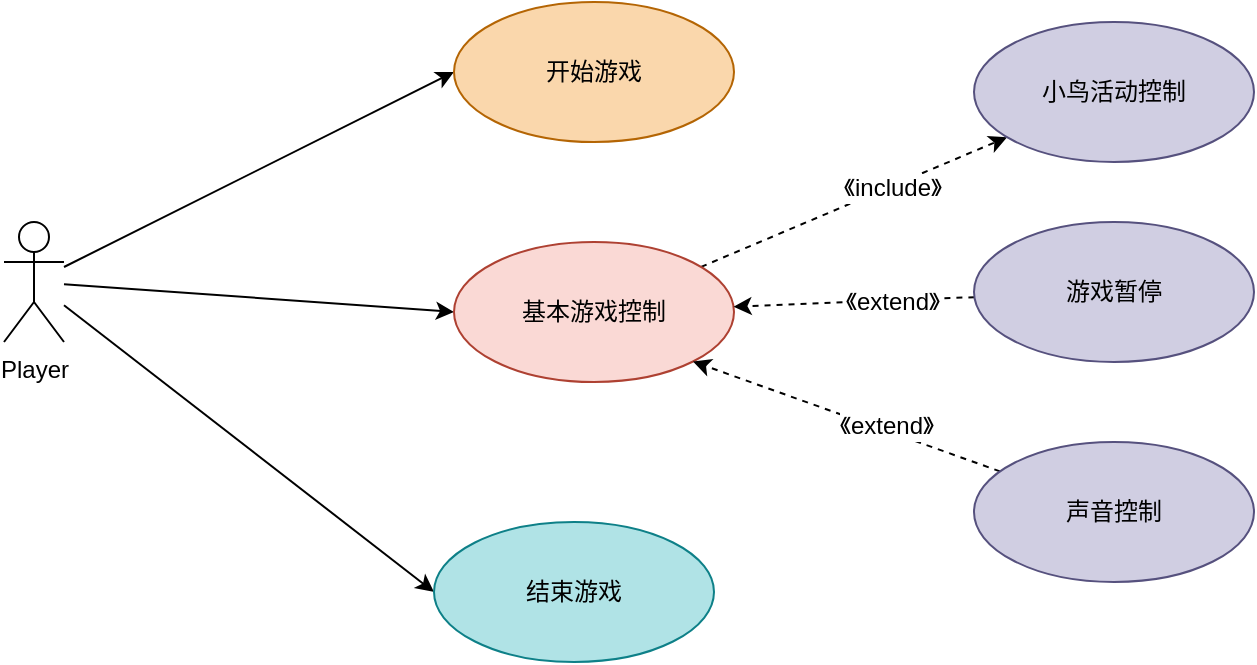 <mxfile version="10.7.7" type="github"><diagram id="cGU_0z-kbLONXrqhuFEL" name="use case"><mxGraphModel dx="1392" dy="764" grid="1" gridSize="10" guides="1" tooltips="1" connect="1" arrows="1" fold="1" page="1" pageScale="1" pageWidth="827" pageHeight="1169" math="0" shadow="0"><root><mxCell id="0"/><mxCell id="1" parent="0"/><mxCell id="Mp3eOezm_Z_0d8_70qIF-6" style="rounded=0;orthogonalLoop=1;jettySize=auto;html=1;entryX=0;entryY=0.5;entryDx=0;entryDy=0;" parent="1" source="Mp3eOezm_Z_0d8_70qIF-1" target="Mp3eOezm_Z_0d8_70qIF-5" edge="1"><mxGeometry relative="1" as="geometry"/></mxCell><mxCell id="Mp3eOezm_Z_0d8_70qIF-11" style="edgeStyle=none;rounded=0;orthogonalLoop=1;jettySize=auto;html=1;entryX=0;entryY=0.5;entryDx=0;entryDy=0;" parent="1" source="Mp3eOezm_Z_0d8_70qIF-1" target="Mp3eOezm_Z_0d8_70qIF-9" edge="1"><mxGeometry relative="1" as="geometry"/></mxCell><mxCell id="Mp3eOezm_Z_0d8_70qIF-12" style="edgeStyle=none;rounded=0;orthogonalLoop=1;jettySize=auto;html=1;entryX=0;entryY=0.5;entryDx=0;entryDy=0;" parent="1" source="Mp3eOezm_Z_0d8_70qIF-1" target="Mp3eOezm_Z_0d8_70qIF-10" edge="1"><mxGeometry relative="1" as="geometry"/></mxCell><mxCell id="Mp3eOezm_Z_0d8_70qIF-1" value="Player" style="shape=umlActor;verticalLabelPosition=bottom;labelBackgroundColor=#ffffff;verticalAlign=top;html=1;" parent="1" vertex="1"><mxGeometry x="135" y="230" width="30" height="60" as="geometry"/></mxCell><mxCell id="Mp3eOezm_Z_0d8_70qIF-5" value="开始游戏" style="ellipse;whiteSpace=wrap;html=1;fillColor=#fad7ac;strokeColor=#b46504;" parent="1" vertex="1"><mxGeometry x="360" y="120" width="140" height="70" as="geometry"/></mxCell><mxCell id="Mp3eOezm_Z_0d8_70qIF-14" value="" style="edgeStyle=none;rounded=0;orthogonalLoop=1;jettySize=auto;html=1;dashed=1;" parent="1" source="Mp3eOezm_Z_0d8_70qIF-9" target="Mp3eOezm_Z_0d8_70qIF-13" edge="1"><mxGeometry relative="1" as="geometry"/></mxCell><mxCell id="Mp3eOezm_Z_0d8_70qIF-21" value="《include》" style="text;html=1;resizable=0;points=[];align=center;verticalAlign=middle;labelBackgroundColor=#ffffff;" parent="Mp3eOezm_Z_0d8_70qIF-14" vertex="1" connectable="0"><mxGeometry x="0.232" y="-1" relative="1" as="geometry"><mxPoint y="-1" as="offset"/></mxGeometry></mxCell><mxCell id="Mp3eOezm_Z_0d8_70qIF-9" value="基本游戏控制" style="ellipse;whiteSpace=wrap;html=1;fillColor=#fad9d5;strokeColor=#ae4132;" parent="1" vertex="1"><mxGeometry x="360" y="240" width="140" height="70" as="geometry"/></mxCell><mxCell id="Mp3eOezm_Z_0d8_70qIF-13" value="小鸟活动控制" style="ellipse;whiteSpace=wrap;html=1;fillColor=#d0cee2;strokeColor=#56517e;" parent="1" vertex="1"><mxGeometry x="620" y="130" width="140" height="70" as="geometry"/></mxCell><mxCell id="Mp3eOezm_Z_0d8_70qIF-10" value="结束游戏" style="ellipse;whiteSpace=wrap;html=1;fillColor=#b0e3e6;strokeColor=#0e8088;" parent="1" vertex="1"><mxGeometry x="350" y="380" width="140" height="70" as="geometry"/></mxCell><mxCell id="Mp3eOezm_Z_0d8_70qIF-17" style="edgeStyle=none;rounded=0;orthogonalLoop=1;jettySize=auto;html=1;dashed=1;" parent="1" source="Mp3eOezm_Z_0d8_70qIF-15" target="Mp3eOezm_Z_0d8_70qIF-9" edge="1"><mxGeometry relative="1" as="geometry"/></mxCell><mxCell id="Mp3eOezm_Z_0d8_70qIF-20" value="《extend》" style="text;html=1;resizable=0;points=[];align=center;verticalAlign=middle;labelBackgroundColor=#ffffff;" parent="Mp3eOezm_Z_0d8_70qIF-17" vertex="1" connectable="0"><mxGeometry x="-0.299" y="1" relative="1" as="geometry"><mxPoint as="offset"/></mxGeometry></mxCell><mxCell id="Mp3eOezm_Z_0d8_70qIF-15" value="游戏暂停" style="ellipse;whiteSpace=wrap;html=1;fillColor=#d0cee2;strokeColor=#56517e;" parent="1" vertex="1"><mxGeometry x="620" y="230" width="140" height="70" as="geometry"/></mxCell><mxCell id="Mp3eOezm_Z_0d8_70qIF-18" style="edgeStyle=none;rounded=0;orthogonalLoop=1;jettySize=auto;html=1;entryX=1;entryY=1;entryDx=0;entryDy=0;dashed=1;" parent="1" source="Mp3eOezm_Z_0d8_70qIF-16" target="Mp3eOezm_Z_0d8_70qIF-9" edge="1"><mxGeometry relative="1" as="geometry"/></mxCell><mxCell id="Mp3eOezm_Z_0d8_70qIF-19" value="《extend》" style="text;html=1;resizable=0;points=[];align=center;verticalAlign=middle;labelBackgroundColor=#ffffff;" parent="Mp3eOezm_Z_0d8_70qIF-18" vertex="1" connectable="0"><mxGeometry x="-0.238" y="-2" relative="1" as="geometry"><mxPoint as="offset"/></mxGeometry></mxCell><mxCell id="Mp3eOezm_Z_0d8_70qIF-16" value="声音控制" style="ellipse;whiteSpace=wrap;html=1;fillColor=#d0cee2;strokeColor=#56517e;" parent="1" vertex="1"><mxGeometry x="620" y="340" width="140" height="70" as="geometry"/></mxCell></root></mxGraphModel></diagram><diagram id="-kEzLVmwkuV6S_gsjr8d" name="outline sequence"><mxGraphModel dx="2219" dy="715" grid="1" gridSize="10" guides="1" tooltips="1" connect="1" arrows="1" fold="1" page="1" pageScale="1" pageWidth="827" pageHeight="1169" math="0" shadow="0"><root><mxCell id="2bMXE_zs6YajOqtias5_-0"/><mxCell id="2bMXE_zs6YajOqtias5_-1" parent="2bMXE_zs6YajOqtias5_-0"/><mxCell id="HR8izb9Fbo1dIrbfiMkK-36" value="总时序图" style="shape=umlFrame;whiteSpace=wrap;html=1;fillColor=#b0e3e6;strokeColor=#0e8088;" vertex="1" parent="2bMXE_zs6YajOqtias5_-1"><mxGeometry x="-260" y="50" width="930" height="470" as="geometry"/></mxCell><mxCell id="HR8izb9Fbo1dIrbfiMkK-0" value=":MainActivity" style="shape=umlLifeline;perimeter=lifelinePerimeter;whiteSpace=wrap;html=1;container=1;collapsible=0;recursiveResize=0;outlineConnect=0;fillColor=#d0cee2;strokeColor=#56517e;" vertex="1" parent="2bMXE_zs6YajOqtias5_-1"><mxGeometry x="210" y="80" width="100" height="430" as="geometry"/></mxCell><mxCell id="HR8izb9Fbo1dIrbfiMkK-13" value="" style="html=1;points=[];perimeter=orthogonalPerimeter;fillColor=#b0e3e6;strokeColor=#0e8088;" vertex="1" parent="HR8izb9Fbo1dIrbfiMkK-0"><mxGeometry x="45" y="140" width="10" height="80" as="geometry"/></mxCell><mxCell id="HR8izb9Fbo1dIrbfiMkK-1" value="" style="shape=umlLifeline;participant=umlActor;perimeter=lifelinePerimeter;whiteSpace=wrap;html=1;container=1;collapsible=0;recursiveResize=0;verticalAlign=top;spacingTop=36;labelBackgroundColor=#ffffff;outlineConnect=0;fillColor=#fad9d5;strokeColor=#ae4132;" vertex="1" parent="2bMXE_zs6YajOqtias5_-1"><mxGeometry x="-190" y="80" width="20" height="440" as="geometry"/></mxCell><mxCell id="HR8izb9Fbo1dIrbfiMkK-25" value="" style="html=1;points=[];perimeter=orthogonalPerimeter;fillColor=#fad9d5;strokeColor=#ae4132;" vertex="1" parent="HR8izb9Fbo1dIrbfiMkK-1"><mxGeometry x="5" y="70" width="10" height="350" as="geometry"/></mxCell><mxCell id="HR8izb9Fbo1dIrbfiMkK-2" value=":GameView" style="shape=umlLifeline;perimeter=lifelinePerimeter;whiteSpace=wrap;html=1;container=1;collapsible=0;recursiveResize=0;outlineConnect=0;fillColor=#d0cee2;strokeColor=#56517e;" vertex="1" parent="2bMXE_zs6YajOqtias5_-1"><mxGeometry x="510" y="80" width="100" height="430" as="geometry"/></mxCell><mxCell id="HR8izb9Fbo1dIrbfiMkK-17" value="" style="html=1;points=[];perimeter=orthogonalPerimeter;fillColor=#b0e3e6;strokeColor=#0e8088;" vertex="1" parent="HR8izb9Fbo1dIrbfiMkK-2"><mxGeometry x="45" y="210" width="10" height="210" as="geometry"/></mxCell><mxCell id="HR8izb9Fbo1dIrbfiMkK-31" value="8.数据更新" style="html=1;verticalAlign=bottom;startArrow=oval;startFill=1;endArrow=block;startSize=8;fillColor=#b0e3e6;strokeColor=#0e8088;" edge="1" parent="HR8izb9Fbo1dIrbfiMkK-2" target="HR8izb9Fbo1dIrbfiMkK-32"><mxGeometry width="60" relative="1" as="geometry"><mxPoint x="50" y="340" as="sourcePoint"/><mxPoint x="110" y="340" as="targetPoint"/></mxGeometry></mxCell><mxCell id="HR8izb9Fbo1dIrbfiMkK-3" value=":GameController" style="shape=umlLifeline;perimeter=lifelinePerimeter;whiteSpace=wrap;html=1;container=1;collapsible=0;recursiveResize=0;outlineConnect=0;fillColor=#d0cee2;strokeColor=#56517e;" vertex="1" parent="2bMXE_zs6YajOqtias5_-1"><mxGeometry x="363" y="80" width="100" height="430" as="geometry"/></mxCell><mxCell id="HR8izb9Fbo1dIrbfiMkK-15" value="" style="html=1;points=[];perimeter=orthogonalPerimeter;fillColor=#b0e3e6;strokeColor=#0e8088;" vertex="1" parent="HR8izb9Fbo1dIrbfiMkK-3"><mxGeometry x="45" y="170" width="10" height="80" as="geometry"/></mxCell><mxCell id="HR8izb9Fbo1dIrbfiMkK-32" value="" style="html=1;points=[];perimeter=orthogonalPerimeter;fillColor=#b0e3e6;strokeColor=#0e8088;" vertex="1" parent="HR8izb9Fbo1dIrbfiMkK-3"><mxGeometry x="45" y="320" width="10" height="80" as="geometry"/></mxCell><mxCell id="HR8izb9Fbo1dIrbfiMkK-33" value="9.页面更新" style="html=1;verticalAlign=bottom;startArrow=oval;startFill=1;endArrow=block;startSize=8;fillColor=#b0e3e6;strokeColor=#0e8088;" edge="1" parent="HR8izb9Fbo1dIrbfiMkK-3" target="HR8izb9Fbo1dIrbfiMkK-17"><mxGeometry width="60" relative="1" as="geometry"><mxPoint x="47" y="370" as="sourcePoint"/><mxPoint x="107" y="370" as="targetPoint"/></mxGeometry></mxCell><mxCell id="HR8izb9Fbo1dIrbfiMkK-4" value=":StartActivity" style="shape=umlLifeline;perimeter=lifelinePerimeter;whiteSpace=wrap;html=1;container=1;collapsible=0;recursiveResize=0;outlineConnect=0;fillColor=#d0cee2;strokeColor=#56517e;" vertex="1" parent="2bMXE_zs6YajOqtias5_-1"><mxGeometry x="60" y="80" width="100" height="430" as="geometry"/></mxCell><mxCell id="HR8izb9Fbo1dIrbfiMkK-11" value="" style="html=1;points=[];perimeter=orthogonalPerimeter;fillColor=#b0e3e6;strokeColor=#0e8088;" vertex="1" parent="HR8izb9Fbo1dIrbfiMkK-4"><mxGeometry x="45" y="100" width="10" height="80" as="geometry"/></mxCell><mxCell id="HR8izb9Fbo1dIrbfiMkK-5" value=":StartView" style="shape=umlLifeline;perimeter=lifelinePerimeter;whiteSpace=wrap;html=1;container=1;collapsible=0;recursiveResize=0;outlineConnect=0;fillColor=#d0cee2;strokeColor=#56517e;" vertex="1" parent="2bMXE_zs6YajOqtias5_-1"><mxGeometry x="-100" y="80" width="100" height="430" as="geometry"/></mxCell><mxCell id="HR8izb9Fbo1dIrbfiMkK-8" value="" style="html=1;points=[];perimeter=orthogonalPerimeter;fillColor=#b0e3e6;strokeColor=#0e8088;" vertex="1" parent="HR8izb9Fbo1dIrbfiMkK-5"><mxGeometry x="45" y="80" width="10" height="80" as="geometry"/></mxCell><mxCell id="HR8izb9Fbo1dIrbfiMkK-9" value="1.开始游戏" style="html=1;verticalAlign=bottom;startArrow=oval;endArrow=block;startSize=8;fillColor=#b0e3e6;strokeColor=#0e8088;" edge="1" target="HR8izb9Fbo1dIrbfiMkK-8" parent="2bMXE_zs6YajOqtias5_-1" source="HR8izb9Fbo1dIrbfiMkK-1"><mxGeometry relative="1" as="geometry"><mxPoint x="-115" y="160" as="sourcePoint"/><Array as="points"><mxPoint x="-110" y="170"/></Array></mxGeometry></mxCell><mxCell id="HR8izb9Fbo1dIrbfiMkK-12" value="2.页面跳转" style="html=1;verticalAlign=bottom;startArrow=oval;endArrow=block;startSize=8;exitX=0.9;exitY=0.313;exitDx=0;exitDy=0;exitPerimeter=0;fillColor=#b0e3e6;strokeColor=#0e8088;" edge="1" target="HR8izb9Fbo1dIrbfiMkK-11" parent="2bMXE_zs6YajOqtias5_-1" source="HR8izb9Fbo1dIrbfiMkK-8"><mxGeometry relative="1" as="geometry"><mxPoint x="45" y="160" as="sourcePoint"/></mxGeometry></mxCell><mxCell id="HR8izb9Fbo1dIrbfiMkK-14" value="3.初始化游戏" style="html=1;verticalAlign=bottom;startArrow=oval;endArrow=block;startSize=8;fillColor=#b0e3e6;strokeColor=#0e8088;" edge="1" target="HR8izb9Fbo1dIrbfiMkK-13" parent="2bMXE_zs6YajOqtias5_-1"><mxGeometry relative="1" as="geometry"><mxPoint x="110" y="220" as="sourcePoint"/></mxGeometry></mxCell><mxCell id="HR8izb9Fbo1dIrbfiMkK-16" value="4.初始化游戏数据" style="html=1;verticalAlign=bottom;startArrow=oval;endArrow=block;startSize=8;fillColor=#b0e3e6;strokeColor=#0e8088;" edge="1" target="HR8izb9Fbo1dIrbfiMkK-15" parent="2bMXE_zs6YajOqtias5_-1" source="HR8izb9Fbo1dIrbfiMkK-13"><mxGeometry relative="1" as="geometry"><mxPoint x="348" y="250" as="sourcePoint"/></mxGeometry></mxCell><mxCell id="HR8izb9Fbo1dIrbfiMkK-18" value="5.显示初始化界面" style="html=1;verticalAlign=bottom;startArrow=oval;endArrow=block;startSize=8;fillColor=#b0e3e6;strokeColor=#0e8088;" edge="1" target="HR8izb9Fbo1dIrbfiMkK-17" parent="2bMXE_zs6YajOqtias5_-1" source="HR8izb9Fbo1dIrbfiMkK-15"><mxGeometry relative="1" as="geometry"><mxPoint x="495" y="290" as="sourcePoint"/></mxGeometry></mxCell><mxCell id="HR8izb9Fbo1dIrbfiMkK-24" value="6.初始化界面显示" style="html=1;verticalAlign=bottom;endArrow=open;dashed=1;endSize=8;fillColor=#b0e3e6;strokeColor=#0e8088;" edge="1" parent="2bMXE_zs6YajOqtias5_-1" source="HR8izb9Fbo1dIrbfiMkK-17" target="HR8izb9Fbo1dIrbfiMkK-1"><mxGeometry relative="1" as="geometry"><mxPoint x="-100" y="400" as="sourcePoint"/><mxPoint x="-180" y="400" as="targetPoint"/><Array as="points"><mxPoint x="130" y="350"/></Array></mxGeometry></mxCell><mxCell id="HR8izb9Fbo1dIrbfiMkK-29" value="7.游戏控制消息&lt;br&gt;" style="html=1;verticalAlign=bottom;startArrow=oval;startFill=1;endArrow=block;startSize=8;fillColor=#b0e3e6;strokeColor=#0e8088;" edge="1" parent="2bMXE_zs6YajOqtias5_-1" source="HR8izb9Fbo1dIrbfiMkK-1" target="HR8izb9Fbo1dIrbfiMkK-17"><mxGeometry width="60" relative="1" as="geometry"><mxPoint x="-190" y="530" as="sourcePoint"/><mxPoint x="-130" y="530" as="targetPoint"/><Array as="points"><mxPoint x="190" y="385"/></Array></mxGeometry></mxCell><mxCell id="HR8izb9Fbo1dIrbfiMkK-34" value="10.更新页面显示" style="html=1;verticalAlign=bottom;endArrow=open;dashed=1;endSize=8;exitX=0;exitY=0.962;exitDx=0;exitDy=0;exitPerimeter=0;fillColor=#b0e3e6;strokeColor=#0e8088;" edge="1" parent="2bMXE_zs6YajOqtias5_-1" source="HR8izb9Fbo1dIrbfiMkK-17"><mxGeometry relative="1" as="geometry"><mxPoint x="-100" y="450" as="sourcePoint"/><mxPoint x="-180" y="490" as="targetPoint"/></mxGeometry></mxCell></root></mxGraphModel></diagram><diagram id="jC_dAheLz4bW0mkyaGHr" name="main class"><mxGraphModel dx="1392" dy="1884" grid="1" gridSize="10" guides="1" tooltips="1" connect="1" arrows="1" fold="1" page="1" pageScale="1" pageWidth="827" pageHeight="1169" math="0" shadow="0"><root><mxCell id="w58skL9nyzMr3KZXkqZD-0"/><mxCell id="w58skL9nyzMr3KZXkqZD-1" parent="w58skL9nyzMr3KZXkqZD-0"/><mxCell id="w58skL9nyzMr3KZXkqZD-6" value="Bird" style="swimlane;fontStyle=0;childLayout=stackLayout;horizontal=1;startSize=26;fillColor=#b1ddf0;horizontalStack=0;resizeParent=1;resizeParentMax=0;resizeLast=0;collapsible=1;marginBottom=0;strokeColor=#10739e;" vertex="1" parent="w58skL9nyzMr3KZXkqZD-1"><mxGeometry x="210" y="170" width="140" height="104" as="geometry"/></mxCell><mxCell id="w58skL9nyzMr3KZXkqZD-7" value="+ x: Integer" style="text;strokeColor=#10739e;fillColor=#b1ddf0;align=left;verticalAlign=top;spacingLeft=4;spacingRight=4;overflow=hidden;rotatable=0;points=[[0,0.5],[1,0.5]];portConstraint=eastwest;" vertex="1" parent="w58skL9nyzMr3KZXkqZD-6"><mxGeometry y="26" width="140" height="26" as="geometry"/></mxCell><mxCell id="w58skL9nyzMr3KZXkqZD-8" value="+ y: Integer" style="text;strokeColor=#10739e;fillColor=#b1ddf0;align=left;verticalAlign=top;spacingLeft=4;spacingRight=4;overflow=hidden;rotatable=0;points=[[0,0.5],[1,0.5]];portConstraint=eastwest;" vertex="1" parent="w58skL9nyzMr3KZXkqZD-6"><mxGeometry y="52" width="140" height="26" as="geometry"/></mxCell><mxCell id="w58skL9nyzMr3KZXkqZD-9" value="+ resRectList: List&lt;Rect&gt;" style="text;strokeColor=#10739e;fillColor=#b1ddf0;align=left;verticalAlign=top;spacingLeft=4;spacingRight=4;overflow=hidden;rotatable=0;points=[[0,0.5],[1,0.5]];portConstraint=eastwest;" vertex="1" parent="w58skL9nyzMr3KZXkqZD-6"><mxGeometry y="78" width="140" height="26" as="geometry"/></mxCell><mxCell id="w58skL9nyzMr3KZXkqZD-10" value="Pillar" style="swimlane;fontStyle=0;childLayout=stackLayout;horizontal=1;startSize=26;fillColor=#b1ddf0;horizontalStack=0;resizeParent=1;resizeParentMax=0;resizeLast=0;collapsible=1;marginBottom=0;strokeColor=#10739e;" vertex="1" parent="w58skL9nyzMr3KZXkqZD-1"><mxGeometry x="490" y="170" width="140" height="104" as="geometry"/></mxCell><mxCell id="w58skL9nyzMr3KZXkqZD-32" value="Extends" style="endArrow=block;endSize=16;endFill=0;html=1;entryX=0.543;entryY=1.038;entryDx=0;entryDy=0;entryPerimeter=0;edgeStyle=orthogonalEdgeStyle;fillColor=#d0cee2;strokeColor=#56517e;" edge="1" parent="w58skL9nyzMr3KZXkqZD-10" target="w58skL9nyzMr3KZXkqZD-31"><mxGeometry width="160" relative="1" as="geometry"><mxPoint x="90" as="sourcePoint"/><mxPoint x="250" as="targetPoint"/><Array as="points"><mxPoint x="90" y="-50"/><mxPoint x="-74" y="-50"/></Array></mxGeometry></mxCell><mxCell id="w58skL9nyzMr3KZXkqZD-11" value="+ x: Integer" style="text;strokeColor=#10739e;fillColor=#b1ddf0;align=left;verticalAlign=top;spacingLeft=4;spacingRight=4;overflow=hidden;rotatable=0;points=[[0,0.5],[1,0.5]];portConstraint=eastwest;" vertex="1" parent="w58skL9nyzMr3KZXkqZD-10"><mxGeometry y="26" width="140" height="26" as="geometry"/></mxCell><mxCell id="w58skL9nyzMr3KZXkqZD-12" value="+ y: Integer" style="text;strokeColor=#10739e;fillColor=#b1ddf0;align=left;verticalAlign=top;spacingLeft=4;spacingRight=4;overflow=hidden;rotatable=0;points=[[0,0.5],[1,0.5]];portConstraint=eastwest;" vertex="1" parent="w58skL9nyzMr3KZXkqZD-10"><mxGeometry y="52" width="140" height="26" as="geometry"/></mxCell><mxCell id="w58skL9nyzMr3KZXkqZD-13" value="+ resRectList: List&lt;Rect&gt;" style="text;strokeColor=#10739e;fillColor=#b1ddf0;align=left;verticalAlign=top;spacingLeft=4;spacingRight=4;overflow=hidden;rotatable=0;points=[[0,0.5],[1,0.5]];portConstraint=eastwest;" vertex="1" parent="w58skL9nyzMr3KZXkqZD-10"><mxGeometry y="78" width="140" height="26" as="geometry"/></mxCell><mxCell id="w58skL9nyzMr3KZXkqZD-28" value="Blcok" style="swimlane;fontStyle=0;childLayout=stackLayout;horizontal=1;startSize=26;fillColor=#b1ddf0;horizontalStack=0;resizeParent=1;resizeParentMax=0;resizeLast=0;collapsible=1;marginBottom=0;strokeColor=#10739e;" vertex="1" parent="w58skL9nyzMr3KZXkqZD-1"><mxGeometry x="340" y="-26" width="140" height="104" as="geometry"/></mxCell><mxCell id="w58skL9nyzMr3KZXkqZD-29" value="+ x: Integer" style="text;strokeColor=#10739e;fillColor=#b1ddf0;align=left;verticalAlign=top;spacingLeft=4;spacingRight=4;overflow=hidden;rotatable=0;points=[[0,0.5],[1,0.5]];portConstraint=eastwest;" vertex="1" parent="w58skL9nyzMr3KZXkqZD-28"><mxGeometry y="26" width="140" height="26" as="geometry"/></mxCell><mxCell id="w58skL9nyzMr3KZXkqZD-30" value="+ y: Integer" style="text;strokeColor=#10739e;fillColor=#b1ddf0;align=left;verticalAlign=top;spacingLeft=4;spacingRight=4;overflow=hidden;rotatable=0;points=[[0,0.5],[1,0.5]];portConstraint=eastwest;" vertex="1" parent="w58skL9nyzMr3KZXkqZD-28"><mxGeometry y="52" width="140" height="26" as="geometry"/></mxCell><mxCell id="w58skL9nyzMr3KZXkqZD-31" value="+ resRectList: List&lt;Rect&gt;" style="text;strokeColor=#10739e;fillColor=#b1ddf0;align=left;verticalAlign=top;spacingLeft=4;spacingRight=4;overflow=hidden;rotatable=0;points=[[0,0.5],[1,0.5]];portConstraint=eastwest;" vertex="1" parent="w58skL9nyzMr3KZXkqZD-28"><mxGeometry y="78" width="140" height="26" as="geometry"/></mxCell><mxCell id="w58skL9nyzMr3KZXkqZD-27" value="Extends" style="endArrow=block;endSize=16;endFill=0;html=1;entryX=0.557;entryY=1.077;entryDx=0;entryDy=0;entryPerimeter=0;edgeStyle=orthogonalEdgeStyle;fillColor=#d0cee2;strokeColor=#56517e;" edge="1" parent="w58skL9nyzMr3KZXkqZD-1" source="w58skL9nyzMr3KZXkqZD-6" target="w58skL9nyzMr3KZXkqZD-31"><mxGeometry width="160" relative="1" as="geometry"><mxPoint x="290" y="170" as="sourcePoint"/><mxPoint x="450" y="170" as="targetPoint"/><Array as="points"><mxPoint x="280" y="120"/><mxPoint x="418" y="120"/></Array></mxGeometry></mxCell><mxCell id="w58skL9nyzMr3KZXkqZD-35" value="GameController" style="swimlane;fontStyle=0;childLayout=stackLayout;horizontal=1;startSize=26;fillColor=#b1ddf0;horizontalStack=0;resizeParent=1;resizeParentMax=0;resizeLast=0;collapsible=1;marginBottom=0;strokeColor=#10739e;" vertex="1" parent="w58skL9nyzMr3KZXkqZD-1"><mxGeometry x="70" y="13" width="140" height="104" as="geometry"/></mxCell><mxCell id="w58skL9nyzMr3KZXkqZD-39" value="1" style="endArrow=open;html=1;endSize=12;startArrow=diamondThin;startSize=14;startFill=1;edgeStyle=orthogonalEdgeStyle;align=left;verticalAlign=bottom;fillColor=#d0cee2;strokeColor=#56517e;" edge="1" parent="w58skL9nyzMr3KZXkqZD-35" target="w58skL9nyzMr3KZXkqZD-30"><mxGeometry x="-1" y="3" relative="1" as="geometry"><mxPoint x="140" y="22" as="sourcePoint"/><mxPoint x="290" y="22" as="targetPoint"/><Array as="points"><mxPoint x="270" y="22"/><mxPoint x="270" y="22"/></Array></mxGeometry></mxCell><mxCell id="w58skL9nyzMr3KZXkqZD-43" value="+ bird: Block" style="text;strokeColor=#10739e;fillColor=#b1ddf0;align=left;verticalAlign=top;spacingLeft=4;spacingRight=4;overflow=hidden;rotatable=0;points=[[0,0.5],[1,0.5]];portConstraint=eastwest;" vertex="1" parent="w58skL9nyzMr3KZXkqZD-35"><mxGeometry y="26" width="140" height="26" as="geometry"/></mxCell><mxCell id="w58skL9nyzMr3KZXkqZD-44" value="+ upPillars: List&lt;Block&gt;" style="text;strokeColor=#10739e;fillColor=#b1ddf0;align=left;verticalAlign=top;spacingLeft=4;spacingRight=4;overflow=hidden;rotatable=0;points=[[0,0.5],[1,0.5]];portConstraint=eastwest;" vertex="1" parent="w58skL9nyzMr3KZXkqZD-35"><mxGeometry y="52" width="140" height="26" as="geometry"/></mxCell><mxCell id="w58skL9nyzMr3KZXkqZD-45" value="+ downPillars: List&lt;Block&gt;" style="text;strokeColor=#10739e;fillColor=#b1ddf0;align=left;verticalAlign=top;spacingLeft=4;spacingRight=4;overflow=hidden;rotatable=0;points=[[0,0.5],[1,0.5]];portConstraint=eastwest;" vertex="1" parent="w58skL9nyzMr3KZXkqZD-35"><mxGeometry y="78" width="140" height="26" as="geometry"/></mxCell></root></mxGraphModel></diagram><diagram id="rU7gx0E-YyszHmdP5x32" name="state"><mxGraphModel dx="1392" dy="715" grid="1" gridSize="10" guides="1" tooltips="1" connect="1" arrows="1" fold="1" page="1" pageScale="1" pageWidth="827" pageHeight="1169" math="0" shadow="0"><root><mxCell id="Pag4v14uZPr0VYH3JUuA-0"/><mxCell id="Pag4v14uZPr0VYH3JUuA-1" parent="Pag4v14uZPr0VYH3JUuA-0"/><mxCell id="Pag4v14uZPr0VYH3JUuA-3" value="" style="ellipse;html=1;shape=startState;fillColor=#000000;strokeColor=#ff0000;" vertex="1" parent="Pag4v14uZPr0VYH3JUuA-1"><mxGeometry x="130" y="160" width="30" height="30" as="geometry"/></mxCell><mxCell id="Pag4v14uZPr0VYH3JUuA-4" value="" style="edgeStyle=orthogonalEdgeStyle;html=1;verticalAlign=bottom;endArrow=open;endSize=8;strokeColor=#ff0000;" edge="1" source="Pag4v14uZPr0VYH3JUuA-3" parent="Pag4v14uZPr0VYH3JUuA-1"><mxGeometry relative="1" as="geometry"><mxPoint x="145" y="250" as="targetPoint"/></mxGeometry></mxCell><mxCell id="Pag4v14uZPr0VYH3JUuA-5" value="游戏未初始状态" style="swimlane;html=1;fontStyle=1;align=center;verticalAlign=middle;childLayout=stackLayout;horizontal=1;startSize=30;horizontalStack=0;resizeParent=0;resizeLast=1;container=0;fontColor=#000000;collapsible=0;rounded=1;arcSize=30;strokeColor=#ff0000;fillColor=#ffffc0;swimlaneFillColor=#ffffc0;" vertex="1" parent="Pag4v14uZPr0VYH3JUuA-1"><mxGeometry x="70" y="250" width="160" height="60" as="geometry"/></mxCell><mxCell id="Pag4v14uZPr0VYH3JUuA-6" value="继续" style="text;html=1;strokeColor=none;fillColor=none;align=center;verticalAlign=middle;spacingLeft=4;spacingRight=4;whiteSpace=wrap;overflow=hidden;rotatable=0;fontColor=#000000;" vertex="1" parent="Pag4v14uZPr0VYH3JUuA-5"><mxGeometry y="30" width="160" height="30" as="geometry"/></mxCell><mxCell id="Pag4v14uZPr0VYH3JUuA-7" value="" style="edgeStyle=orthogonalEdgeStyle;html=1;verticalAlign=bottom;endArrow=open;endSize=8;strokeColor=#ff0000;" edge="1" source="Pag4v14uZPr0VYH3JUuA-5" parent="Pag4v14uZPr0VYH3JUuA-1"><mxGeometry relative="1" as="geometry"><mxPoint x="150" y="370" as="targetPoint"/></mxGeometry></mxCell><mxCell id="Pag4v14uZPr0VYH3JUuA-9" value="打开游戏APP" style="text;html=1;resizable=0;points=[];autosize=1;align=left;verticalAlign=top;spacingTop=-4;" vertex="1" parent="Pag4v14uZPr0VYH3JUuA-1"><mxGeometry x="153" y="210" width="90" height="20" as="geometry"/></mxCell></root></mxGraphModel></diagram></mxfile>